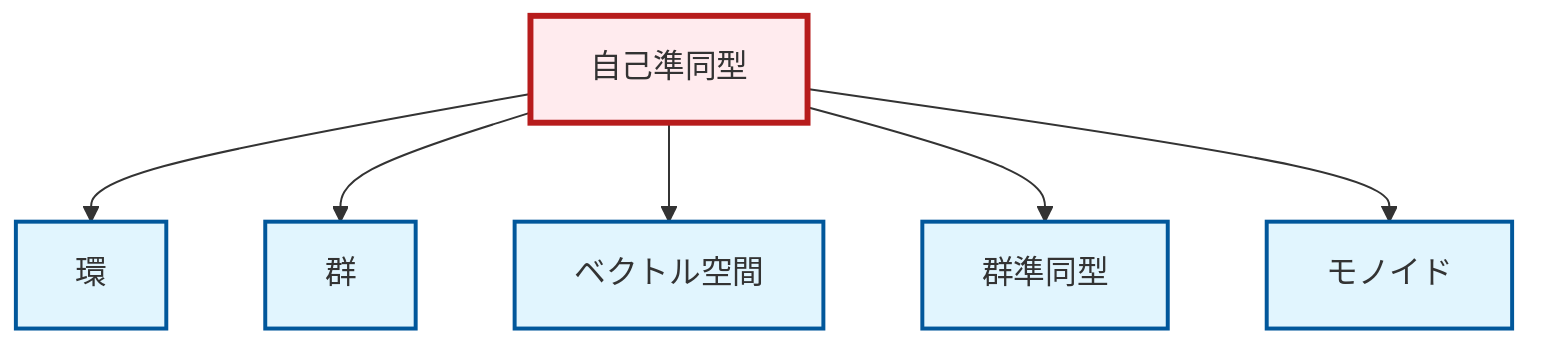 graph TD
    classDef definition fill:#e1f5fe,stroke:#01579b,stroke-width:2px
    classDef theorem fill:#f3e5f5,stroke:#4a148c,stroke-width:2px
    classDef axiom fill:#fff3e0,stroke:#e65100,stroke-width:2px
    classDef example fill:#e8f5e9,stroke:#1b5e20,stroke-width:2px
    classDef current fill:#ffebee,stroke:#b71c1c,stroke-width:3px
    def-ring["環"]:::definition
    def-monoid["モノイド"]:::definition
    def-vector-space["ベクトル空間"]:::definition
    def-homomorphism["群準同型"]:::definition
    def-endomorphism["自己準同型"]:::definition
    def-group["群"]:::definition
    def-endomorphism --> def-ring
    def-endomorphism --> def-group
    def-endomorphism --> def-vector-space
    def-endomorphism --> def-homomorphism
    def-endomorphism --> def-monoid
    class def-endomorphism current